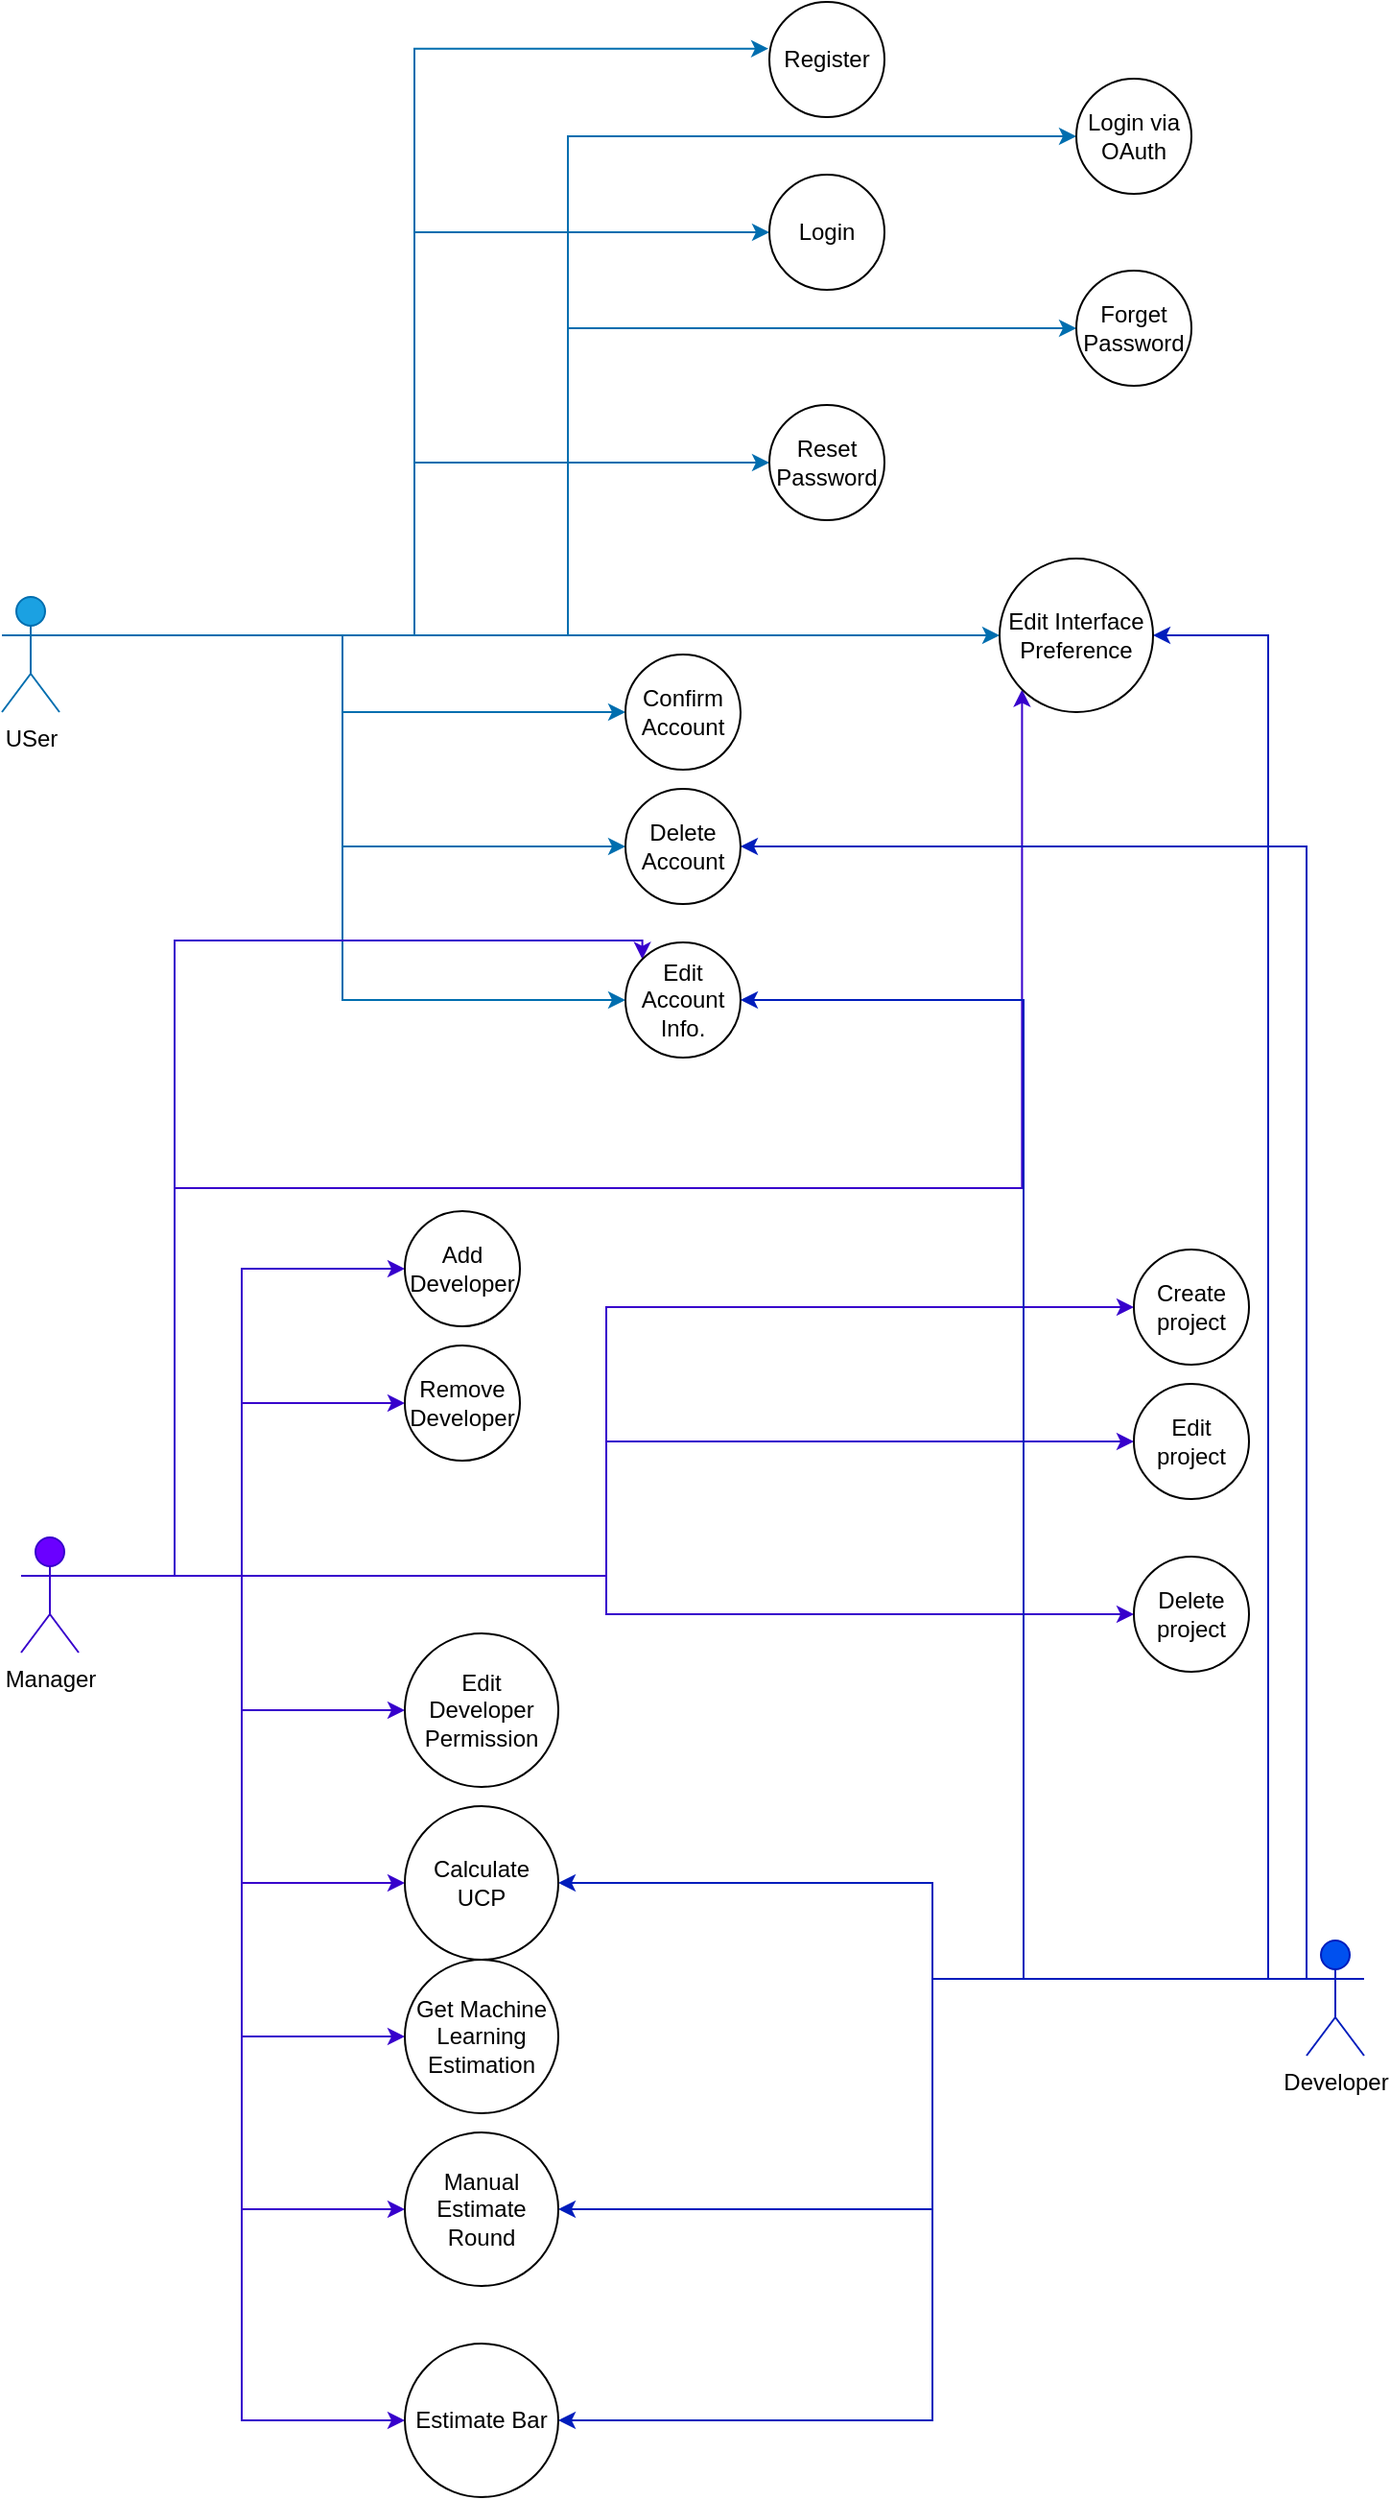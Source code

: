 <mxfile version="16.2.2" type="device"><diagram id="sawQoYr6BIdbIVsrLYbu" name="Page-1"><mxGraphModel dx="2364" dy="1350" grid="1" gridSize="10" guides="1" tooltips="1" connect="1" arrows="1" fold="1" page="1" pageScale="1" pageWidth="850" pageHeight="1100" math="0" shadow="0"><root><mxCell id="0"/><mxCell id="1" parent="0"/><mxCell id="NsOhEIKMthiZPxrkH4xm-122" style="edgeStyle=orthogonalEdgeStyle;rounded=0;orthogonalLoop=1;jettySize=auto;html=1;exitX=1;exitY=0.333;exitDx=0;exitDy=0;exitPerimeter=0;entryX=-0.008;entryY=0.406;entryDx=0;entryDy=0;entryPerimeter=0;fillColor=#1ba1e2;strokeColor=#006EAF;" edge="1" parent="1" source="NsOhEIKMthiZPxrkH4xm-118" target="NsOhEIKMthiZPxrkH4xm-121"><mxGeometry relative="1" as="geometry"/></mxCell><mxCell id="NsOhEIKMthiZPxrkH4xm-125" style="edgeStyle=orthogonalEdgeStyle;rounded=0;orthogonalLoop=1;jettySize=auto;html=1;exitX=1;exitY=0.333;exitDx=0;exitDy=0;exitPerimeter=0;entryX=0;entryY=0.5;entryDx=0;entryDy=0;fillColor=#1ba1e2;strokeColor=#006EAF;" edge="1" parent="1" source="NsOhEIKMthiZPxrkH4xm-118" target="NsOhEIKMthiZPxrkH4xm-123"><mxGeometry relative="1" as="geometry"/></mxCell><mxCell id="NsOhEIKMthiZPxrkH4xm-127" style="edgeStyle=orthogonalEdgeStyle;rounded=0;orthogonalLoop=1;jettySize=auto;html=1;exitX=1;exitY=0.333;exitDx=0;exitDy=0;exitPerimeter=0;entryX=0;entryY=0.5;entryDx=0;entryDy=0;fillColor=#1ba1e2;strokeColor=#006EAF;" edge="1" parent="1" source="NsOhEIKMthiZPxrkH4xm-118" target="NsOhEIKMthiZPxrkH4xm-126"><mxGeometry relative="1" as="geometry"/></mxCell><mxCell id="NsOhEIKMthiZPxrkH4xm-146" style="edgeStyle=orthogonalEdgeStyle;rounded=0;orthogonalLoop=1;jettySize=auto;html=1;exitX=1;exitY=0.333;exitDx=0;exitDy=0;exitPerimeter=0;entryX=0;entryY=0.5;entryDx=0;entryDy=0;fillColor=#1ba1e2;strokeColor=#006EAF;" edge="1" parent="1" source="NsOhEIKMthiZPxrkH4xm-118" target="NsOhEIKMthiZPxrkH4xm-129"><mxGeometry relative="1" as="geometry"/></mxCell><mxCell id="NsOhEIKMthiZPxrkH4xm-147" style="edgeStyle=orthogonalEdgeStyle;rounded=0;orthogonalLoop=1;jettySize=auto;html=1;exitX=1;exitY=0.333;exitDx=0;exitDy=0;exitPerimeter=0;fillColor=#1ba1e2;strokeColor=#006EAF;entryX=0;entryY=0.5;entryDx=0;entryDy=0;" edge="1" parent="1" source="NsOhEIKMthiZPxrkH4xm-118" target="NsOhEIKMthiZPxrkH4xm-131"><mxGeometry relative="1" as="geometry"/></mxCell><mxCell id="NsOhEIKMthiZPxrkH4xm-148" style="edgeStyle=orthogonalEdgeStyle;rounded=0;orthogonalLoop=1;jettySize=auto;html=1;exitX=1;exitY=0.333;exitDx=0;exitDy=0;exitPerimeter=0;entryX=0;entryY=0.5;entryDx=0;entryDy=0;fillColor=#1ba1e2;strokeColor=#006EAF;" edge="1" parent="1" source="NsOhEIKMthiZPxrkH4xm-118" target="NsOhEIKMthiZPxrkH4xm-132"><mxGeometry relative="1" as="geometry"/></mxCell><mxCell id="NsOhEIKMthiZPxrkH4xm-149" style="edgeStyle=orthogonalEdgeStyle;rounded=0;orthogonalLoop=1;jettySize=auto;html=1;exitX=1;exitY=0.333;exitDx=0;exitDy=0;exitPerimeter=0;entryX=0;entryY=0.5;entryDx=0;entryDy=0;fillColor=#1ba1e2;strokeColor=#006EAF;" edge="1" parent="1" source="NsOhEIKMthiZPxrkH4xm-118" target="NsOhEIKMthiZPxrkH4xm-133"><mxGeometry relative="1" as="geometry"/></mxCell><mxCell id="NsOhEIKMthiZPxrkH4xm-150" style="edgeStyle=orthogonalEdgeStyle;rounded=0;orthogonalLoop=1;jettySize=auto;html=1;exitX=1;exitY=0.333;exitDx=0;exitDy=0;exitPerimeter=0;entryX=0;entryY=0.5;entryDx=0;entryDy=0;fillColor=#1ba1e2;strokeColor=#006EAF;" edge="1" parent="1" source="NsOhEIKMthiZPxrkH4xm-118" target="NsOhEIKMthiZPxrkH4xm-134"><mxGeometry relative="1" as="geometry"/></mxCell><mxCell id="NsOhEIKMthiZPxrkH4xm-152" style="edgeStyle=orthogonalEdgeStyle;rounded=0;orthogonalLoop=1;jettySize=auto;html=1;exitX=1;exitY=0.333;exitDx=0;exitDy=0;exitPerimeter=0;entryX=0;entryY=0.5;entryDx=0;entryDy=0;fillColor=#1ba1e2;strokeColor=#006EAF;" edge="1" parent="1" source="NsOhEIKMthiZPxrkH4xm-118" target="NsOhEIKMthiZPxrkH4xm-135"><mxGeometry relative="1" as="geometry"><mxPoint x="190" y="430.333" as="targetPoint"/></mxGeometry></mxCell><mxCell id="NsOhEIKMthiZPxrkH4xm-118" value="&lt;font color=&quot;#000000&quot;&gt;USer&lt;/font&gt;" style="shape=umlActor;verticalLabelPosition=bottom;verticalAlign=top;html=1;outlineConnect=0;fillColor=#1ba1e2;fontColor=#ffffff;strokeColor=#006EAF;" vertex="1" parent="1"><mxGeometry x="70" y="410" width="30" height="60" as="geometry"/></mxCell><mxCell id="NsOhEIKMthiZPxrkH4xm-153" style="edgeStyle=orthogonalEdgeStyle;rounded=0;orthogonalLoop=1;jettySize=auto;html=1;exitX=1;exitY=0.333;exitDx=0;exitDy=0;exitPerimeter=0;entryX=0;entryY=0.5;entryDx=0;entryDy=0;fillColor=#6a00ff;strokeColor=#3700CC;" edge="1" parent="1" source="NsOhEIKMthiZPxrkH4xm-119" target="NsOhEIKMthiZPxrkH4xm-136"><mxGeometry relative="1" as="geometry"/></mxCell><mxCell id="NsOhEIKMthiZPxrkH4xm-154" style="edgeStyle=orthogonalEdgeStyle;rounded=0;orthogonalLoop=1;jettySize=auto;html=1;exitX=1;exitY=0.333;exitDx=0;exitDy=0;exitPerimeter=0;entryX=0;entryY=0.5;entryDx=0;entryDy=0;fillColor=#6a00ff;strokeColor=#3700CC;" edge="1" parent="1" source="NsOhEIKMthiZPxrkH4xm-119" target="NsOhEIKMthiZPxrkH4xm-137"><mxGeometry relative="1" as="geometry"/></mxCell><mxCell id="NsOhEIKMthiZPxrkH4xm-155" style="edgeStyle=orthogonalEdgeStyle;rounded=0;orthogonalLoop=1;jettySize=auto;html=1;exitX=1;exitY=0.333;exitDx=0;exitDy=0;exitPerimeter=0;fillColor=#6a00ff;strokeColor=#3700CC;" edge="1" parent="1" source="NsOhEIKMthiZPxrkH4xm-119" target="NsOhEIKMthiZPxrkH4xm-138"><mxGeometry relative="1" as="geometry"/></mxCell><mxCell id="NsOhEIKMthiZPxrkH4xm-156" style="edgeStyle=orthogonalEdgeStyle;rounded=0;orthogonalLoop=1;jettySize=auto;html=1;exitX=1;exitY=0.333;exitDx=0;exitDy=0;exitPerimeter=0;entryX=0;entryY=0.5;entryDx=0;entryDy=0;fillColor=#6a00ff;strokeColor=#3700CC;" edge="1" parent="1" source="NsOhEIKMthiZPxrkH4xm-119" target="NsOhEIKMthiZPxrkH4xm-139"><mxGeometry relative="1" as="geometry"/></mxCell><mxCell id="NsOhEIKMthiZPxrkH4xm-157" style="edgeStyle=orthogonalEdgeStyle;rounded=0;orthogonalLoop=1;jettySize=auto;html=1;exitX=1;exitY=0.333;exitDx=0;exitDy=0;exitPerimeter=0;entryX=0;entryY=0.5;entryDx=0;entryDy=0;fillColor=#6a00ff;strokeColor=#3700CC;" edge="1" parent="1" source="NsOhEIKMthiZPxrkH4xm-119" target="NsOhEIKMthiZPxrkH4xm-140"><mxGeometry relative="1" as="geometry"/></mxCell><mxCell id="NsOhEIKMthiZPxrkH4xm-158" style="edgeStyle=orthogonalEdgeStyle;rounded=0;orthogonalLoop=1;jettySize=auto;html=1;exitX=1;exitY=0.333;exitDx=0;exitDy=0;exitPerimeter=0;entryX=0;entryY=0.5;entryDx=0;entryDy=0;fillColor=#6a00ff;strokeColor=#3700CC;" edge="1" parent="1" source="NsOhEIKMthiZPxrkH4xm-119" target="NsOhEIKMthiZPxrkH4xm-141"><mxGeometry relative="1" as="geometry"/></mxCell><mxCell id="NsOhEIKMthiZPxrkH4xm-159" style="edgeStyle=orthogonalEdgeStyle;rounded=0;orthogonalLoop=1;jettySize=auto;html=1;exitX=1;exitY=0.333;exitDx=0;exitDy=0;exitPerimeter=0;entryX=0;entryY=0.5;entryDx=0;entryDy=0;fillColor=#6a00ff;strokeColor=#3700CC;" edge="1" parent="1" source="NsOhEIKMthiZPxrkH4xm-119" target="NsOhEIKMthiZPxrkH4xm-142"><mxGeometry relative="1" as="geometry"/></mxCell><mxCell id="NsOhEIKMthiZPxrkH4xm-160" style="edgeStyle=orthogonalEdgeStyle;rounded=0;orthogonalLoop=1;jettySize=auto;html=1;exitX=1;exitY=0.333;exitDx=0;exitDy=0;exitPerimeter=0;entryX=0;entryY=0.5;entryDx=0;entryDy=0;fillColor=#6a00ff;strokeColor=#3700CC;" edge="1" parent="1" source="NsOhEIKMthiZPxrkH4xm-119" target="NsOhEIKMthiZPxrkH4xm-143"><mxGeometry relative="1" as="geometry"/></mxCell><mxCell id="NsOhEIKMthiZPxrkH4xm-161" style="edgeStyle=orthogonalEdgeStyle;rounded=0;orthogonalLoop=1;jettySize=auto;html=1;exitX=1;exitY=0.333;exitDx=0;exitDy=0;exitPerimeter=0;entryX=0;entryY=0.5;entryDx=0;entryDy=0;fillColor=#6a00ff;strokeColor=#3700CC;" edge="1" parent="1" source="NsOhEIKMthiZPxrkH4xm-119" target="NsOhEIKMthiZPxrkH4xm-144"><mxGeometry relative="1" as="geometry"/></mxCell><mxCell id="NsOhEIKMthiZPxrkH4xm-162" style="edgeStyle=orthogonalEdgeStyle;rounded=0;orthogonalLoop=1;jettySize=auto;html=1;exitX=1;exitY=0.333;exitDx=0;exitDy=0;exitPerimeter=0;entryX=0;entryY=0.5;entryDx=0;entryDy=0;fillColor=#6a00ff;strokeColor=#3700CC;" edge="1" parent="1" source="NsOhEIKMthiZPxrkH4xm-119" target="NsOhEIKMthiZPxrkH4xm-145"><mxGeometry relative="1" as="geometry"/></mxCell><mxCell id="NsOhEIKMthiZPxrkH4xm-169" style="edgeStyle=orthogonalEdgeStyle;rounded=0;orthogonalLoop=1;jettySize=auto;html=1;exitX=1;exitY=0.333;exitDx=0;exitDy=0;exitPerimeter=0;entryX=0;entryY=0;entryDx=0;entryDy=0;fillColor=#6a00ff;strokeColor=#3700CC;" edge="1" parent="1" source="NsOhEIKMthiZPxrkH4xm-119" target="NsOhEIKMthiZPxrkH4xm-134"><mxGeometry relative="1" as="geometry"><Array as="points"><mxPoint x="160" y="920"/><mxPoint x="160" y="589"/></Array></mxGeometry></mxCell><mxCell id="NsOhEIKMthiZPxrkH4xm-170" style="edgeStyle=orthogonalEdgeStyle;rounded=0;orthogonalLoop=1;jettySize=auto;html=1;exitX=1;exitY=0.333;exitDx=0;exitDy=0;exitPerimeter=0;entryX=0;entryY=1;entryDx=0;entryDy=0;fillColor=#6a00ff;strokeColor=#3700CC;" edge="1" parent="1" source="NsOhEIKMthiZPxrkH4xm-119" target="NsOhEIKMthiZPxrkH4xm-135"><mxGeometry relative="1" as="geometry"><Array as="points"><mxPoint x="160" y="920"/><mxPoint x="160" y="718"/></Array></mxGeometry></mxCell><mxCell id="NsOhEIKMthiZPxrkH4xm-119" value="&lt;font color=&quot;#000000&quot;&gt;Manager&lt;/font&gt;" style="shape=umlActor;verticalLabelPosition=bottom;verticalAlign=top;html=1;outlineConnect=0;fillColor=#6a00ff;fontColor=#ffffff;strokeColor=#3700CC;" vertex="1" parent="1"><mxGeometry x="80" y="900" width="30" height="60" as="geometry"/></mxCell><mxCell id="NsOhEIKMthiZPxrkH4xm-163" style="edgeStyle=orthogonalEdgeStyle;rounded=0;orthogonalLoop=1;jettySize=auto;html=1;exitX=0;exitY=0.333;exitDx=0;exitDy=0;exitPerimeter=0;entryX=1;entryY=0.5;entryDx=0;entryDy=0;fillColor=#0050ef;strokeColor=#001DBC;" edge="1" parent="1" source="NsOhEIKMthiZPxrkH4xm-120" target="NsOhEIKMthiZPxrkH4xm-142"><mxGeometry relative="1" as="geometry"/></mxCell><mxCell id="NsOhEIKMthiZPxrkH4xm-164" style="edgeStyle=orthogonalEdgeStyle;rounded=0;orthogonalLoop=1;jettySize=auto;html=1;exitX=0;exitY=0.333;exitDx=0;exitDy=0;exitPerimeter=0;entryX=1;entryY=0.5;entryDx=0;entryDy=0;fillColor=#0050ef;strokeColor=#001DBC;" edge="1" parent="1" source="NsOhEIKMthiZPxrkH4xm-120" target="NsOhEIKMthiZPxrkH4xm-144"><mxGeometry relative="1" as="geometry"/></mxCell><mxCell id="NsOhEIKMthiZPxrkH4xm-165" style="edgeStyle=orthogonalEdgeStyle;rounded=0;orthogonalLoop=1;jettySize=auto;html=1;exitX=0;exitY=0.333;exitDx=0;exitDy=0;exitPerimeter=0;entryX=1;entryY=0.5;entryDx=0;entryDy=0;fillColor=#0050ef;strokeColor=#001DBC;" edge="1" parent="1" source="NsOhEIKMthiZPxrkH4xm-120" target="NsOhEIKMthiZPxrkH4xm-145"><mxGeometry relative="1" as="geometry"/></mxCell><mxCell id="NsOhEIKMthiZPxrkH4xm-166" style="edgeStyle=orthogonalEdgeStyle;rounded=0;orthogonalLoop=1;jettySize=auto;html=1;exitX=0;exitY=0.333;exitDx=0;exitDy=0;exitPerimeter=0;entryX=1;entryY=0.5;entryDx=0;entryDy=0;fillColor=#0050ef;strokeColor=#001DBC;" edge="1" parent="1" source="NsOhEIKMthiZPxrkH4xm-120" target="NsOhEIKMthiZPxrkH4xm-135"><mxGeometry relative="1" as="geometry"><Array as="points"><mxPoint x="730" y="1130"/><mxPoint x="730" y="430"/></Array></mxGeometry></mxCell><mxCell id="NsOhEIKMthiZPxrkH4xm-167" style="edgeStyle=orthogonalEdgeStyle;rounded=0;orthogonalLoop=1;jettySize=auto;html=1;exitX=0;exitY=0.333;exitDx=0;exitDy=0;exitPerimeter=0;entryX=1;entryY=0.5;entryDx=0;entryDy=0;fillColor=#0050ef;strokeColor=#001DBC;" edge="1" parent="1" source="NsOhEIKMthiZPxrkH4xm-120" target="NsOhEIKMthiZPxrkH4xm-134"><mxGeometry relative="1" as="geometry"/></mxCell><mxCell id="NsOhEIKMthiZPxrkH4xm-168" style="edgeStyle=orthogonalEdgeStyle;rounded=0;orthogonalLoop=1;jettySize=auto;html=1;exitX=0;exitY=0.333;exitDx=0;exitDy=0;exitPerimeter=0;entryX=1;entryY=0.5;entryDx=0;entryDy=0;fillColor=#0050ef;strokeColor=#001DBC;" edge="1" parent="1" source="NsOhEIKMthiZPxrkH4xm-120" target="NsOhEIKMthiZPxrkH4xm-133"><mxGeometry relative="1" as="geometry"><Array as="points"><mxPoint x="750" y="1070"/><mxPoint x="750" y="540"/></Array></mxGeometry></mxCell><mxCell id="NsOhEIKMthiZPxrkH4xm-120" value="&lt;font color=&quot;#000000&quot;&gt;Developer&lt;/font&gt;" style="shape=umlActor;verticalLabelPosition=bottom;verticalAlign=top;html=1;outlineConnect=0;fillColor=#0050ef;fontColor=#ffffff;strokeColor=#001DBC;" vertex="1" parent="1"><mxGeometry x="750" y="1110" width="30" height="60" as="geometry"/></mxCell><mxCell id="NsOhEIKMthiZPxrkH4xm-121" value="Register" style="ellipse;whiteSpace=wrap;html=1;" vertex="1" parent="1"><mxGeometry x="470" y="100" width="60" height="60" as="geometry"/></mxCell><mxCell id="NsOhEIKMthiZPxrkH4xm-123" value="Login" style="ellipse;whiteSpace=wrap;html=1;" vertex="1" parent="1"><mxGeometry x="470" y="190" width="60" height="60" as="geometry"/></mxCell><mxCell id="NsOhEIKMthiZPxrkH4xm-126" value="Login via OAuth" style="ellipse;whiteSpace=wrap;html=1;" vertex="1" parent="1"><mxGeometry x="630" y="140" width="60" height="60" as="geometry"/></mxCell><mxCell id="NsOhEIKMthiZPxrkH4xm-129" value="Forget Password" style="ellipse;whiteSpace=wrap;html=1;" vertex="1" parent="1"><mxGeometry x="630" y="240" width="60" height="60" as="geometry"/></mxCell><mxCell id="NsOhEIKMthiZPxrkH4xm-131" value="Reset Password" style="ellipse;whiteSpace=wrap;html=1;" vertex="1" parent="1"><mxGeometry x="470" y="310" width="60" height="60" as="geometry"/></mxCell><mxCell id="NsOhEIKMthiZPxrkH4xm-132" value="Confirm Account" style="ellipse;whiteSpace=wrap;html=1;" vertex="1" parent="1"><mxGeometry x="395" y="440" width="60" height="60" as="geometry"/></mxCell><mxCell id="NsOhEIKMthiZPxrkH4xm-133" value="Delete Account" style="ellipse;whiteSpace=wrap;html=1;" vertex="1" parent="1"><mxGeometry x="395" y="510" width="60" height="60" as="geometry"/></mxCell><mxCell id="NsOhEIKMthiZPxrkH4xm-134" value="Edit Account Info." style="ellipse;whiteSpace=wrap;html=1;" vertex="1" parent="1"><mxGeometry x="395" y="590" width="60" height="60" as="geometry"/></mxCell><mxCell id="NsOhEIKMthiZPxrkH4xm-135" value="Edit Interface Preference" style="ellipse;whiteSpace=wrap;html=1;" vertex="1" parent="1"><mxGeometry x="590" y="390" width="80" height="80" as="geometry"/></mxCell><mxCell id="NsOhEIKMthiZPxrkH4xm-136" value="Create project" style="ellipse;whiteSpace=wrap;html=1;" vertex="1" parent="1"><mxGeometry x="660" y="750" width="60" height="60" as="geometry"/></mxCell><mxCell id="NsOhEIKMthiZPxrkH4xm-137" value="Edit&lt;br&gt;project" style="ellipse;whiteSpace=wrap;html=1;" vertex="1" parent="1"><mxGeometry x="660" y="820" width="60" height="60" as="geometry"/></mxCell><mxCell id="NsOhEIKMthiZPxrkH4xm-138" value="Delete&lt;br&gt;project" style="ellipse;whiteSpace=wrap;html=1;" vertex="1" parent="1"><mxGeometry x="660" y="910" width="60" height="60" as="geometry"/></mxCell><mxCell id="NsOhEIKMthiZPxrkH4xm-139" value="Add Developer" style="ellipse;whiteSpace=wrap;html=1;" vertex="1" parent="1"><mxGeometry x="280" y="730" width="60" height="60" as="geometry"/></mxCell><mxCell id="NsOhEIKMthiZPxrkH4xm-140" value="Remove Developer" style="ellipse;whiteSpace=wrap;html=1;" vertex="1" parent="1"><mxGeometry x="280" y="800" width="60" height="60" as="geometry"/></mxCell><mxCell id="NsOhEIKMthiZPxrkH4xm-141" value="Edit Developer Permission" style="ellipse;whiteSpace=wrap;html=1;" vertex="1" parent="1"><mxGeometry x="280" y="950" width="80" height="80" as="geometry"/></mxCell><mxCell id="NsOhEIKMthiZPxrkH4xm-142" value="Calculate UCP" style="ellipse;whiteSpace=wrap;html=1;" vertex="1" parent="1"><mxGeometry x="280" y="1040" width="80" height="80" as="geometry"/></mxCell><mxCell id="NsOhEIKMthiZPxrkH4xm-143" value="Get Machine Learning Estimation" style="ellipse;whiteSpace=wrap;html=1;" vertex="1" parent="1"><mxGeometry x="280" y="1120" width="80" height="80" as="geometry"/></mxCell><mxCell id="NsOhEIKMthiZPxrkH4xm-144" value="Manual Estimate Round" style="ellipse;whiteSpace=wrap;html=1;" vertex="1" parent="1"><mxGeometry x="280" y="1210" width="80" height="80" as="geometry"/></mxCell><mxCell id="NsOhEIKMthiZPxrkH4xm-145" value="Estimate Bar" style="ellipse;whiteSpace=wrap;html=1;" vertex="1" parent="1"><mxGeometry x="280" y="1320" width="80" height="80" as="geometry"/></mxCell></root></mxGraphModel></diagram></mxfile>